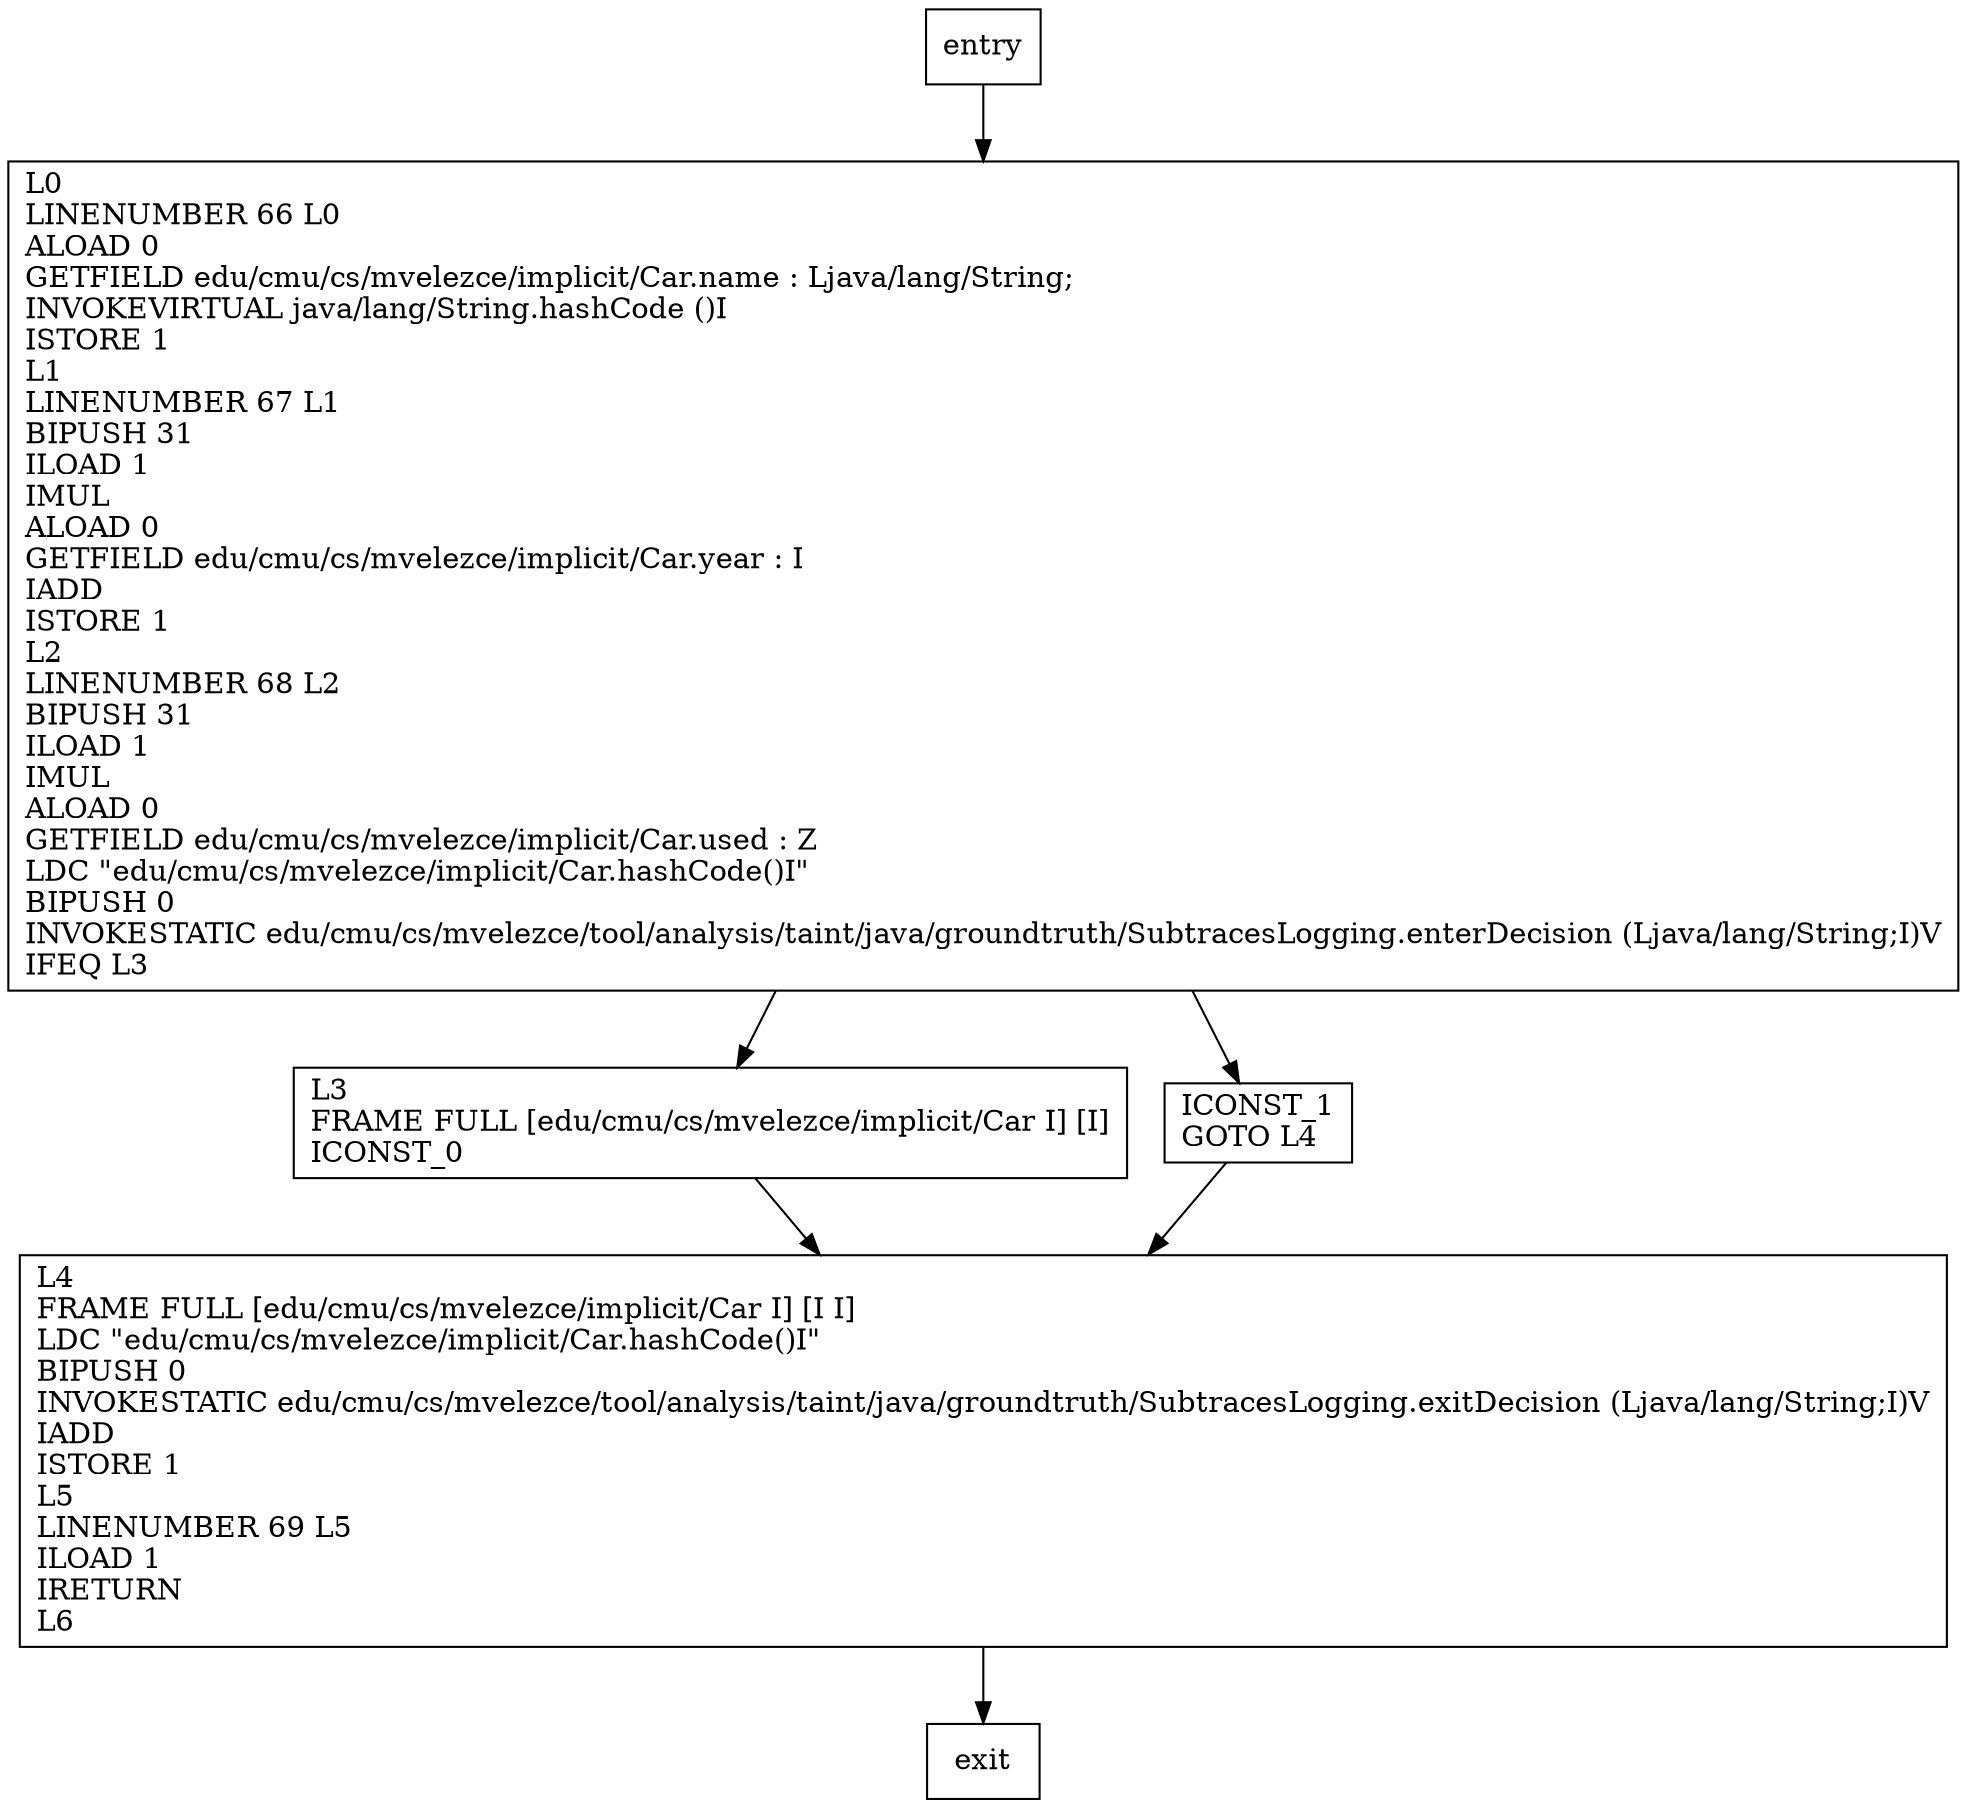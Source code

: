 digraph hashCode {
node [shape=record];
1563053805 [label="L3\lFRAME FULL [edu/cmu/cs/mvelezce/implicit/Car I] [I]\lICONST_0\l"];
1464177809 [label="L4\lFRAME FULL [edu/cmu/cs/mvelezce/implicit/Car I] [I I]\lLDC \"edu/cmu/cs/mvelezce/implicit/Car.hashCode()I\"\lBIPUSH 0\lINVOKESTATIC edu/cmu/cs/mvelezce/tool/analysis/taint/java/groundtruth/SubtracesLogging.exitDecision (Ljava/lang/String;I)V\lIADD\lISTORE 1\lL5\lLINENUMBER 69 L5\lILOAD 1\lIRETURN\lL6\l"];
332365138 [label="L0\lLINENUMBER 66 L0\lALOAD 0\lGETFIELD edu/cmu/cs/mvelezce/implicit/Car.name : Ljava/lang/String;\lINVOKEVIRTUAL java/lang/String.hashCode ()I\lISTORE 1\lL1\lLINENUMBER 67 L1\lBIPUSH 31\lILOAD 1\lIMUL\lALOAD 0\lGETFIELD edu/cmu/cs/mvelezce/implicit/Car.year : I\lIADD\lISTORE 1\lL2\lLINENUMBER 68 L2\lBIPUSH 31\lILOAD 1\lIMUL\lALOAD 0\lGETFIELD edu/cmu/cs/mvelezce/implicit/Car.used : Z\lLDC \"edu/cmu/cs/mvelezce/implicit/Car.hashCode()I\"\lBIPUSH 0\lINVOKESTATIC edu/cmu/cs/mvelezce/tool/analysis/taint/java/groundtruth/SubtracesLogging.enterDecision (Ljava/lang/String;I)V\lIFEQ L3\l"];
977160959 [label="ICONST_1\lGOTO L4\l"];
entry;
exit;
entry -> 332365138;
1563053805 -> 1464177809;
1464177809 -> exit;
332365138 -> 1563053805;
332365138 -> 977160959;
977160959 -> 1464177809;
}
